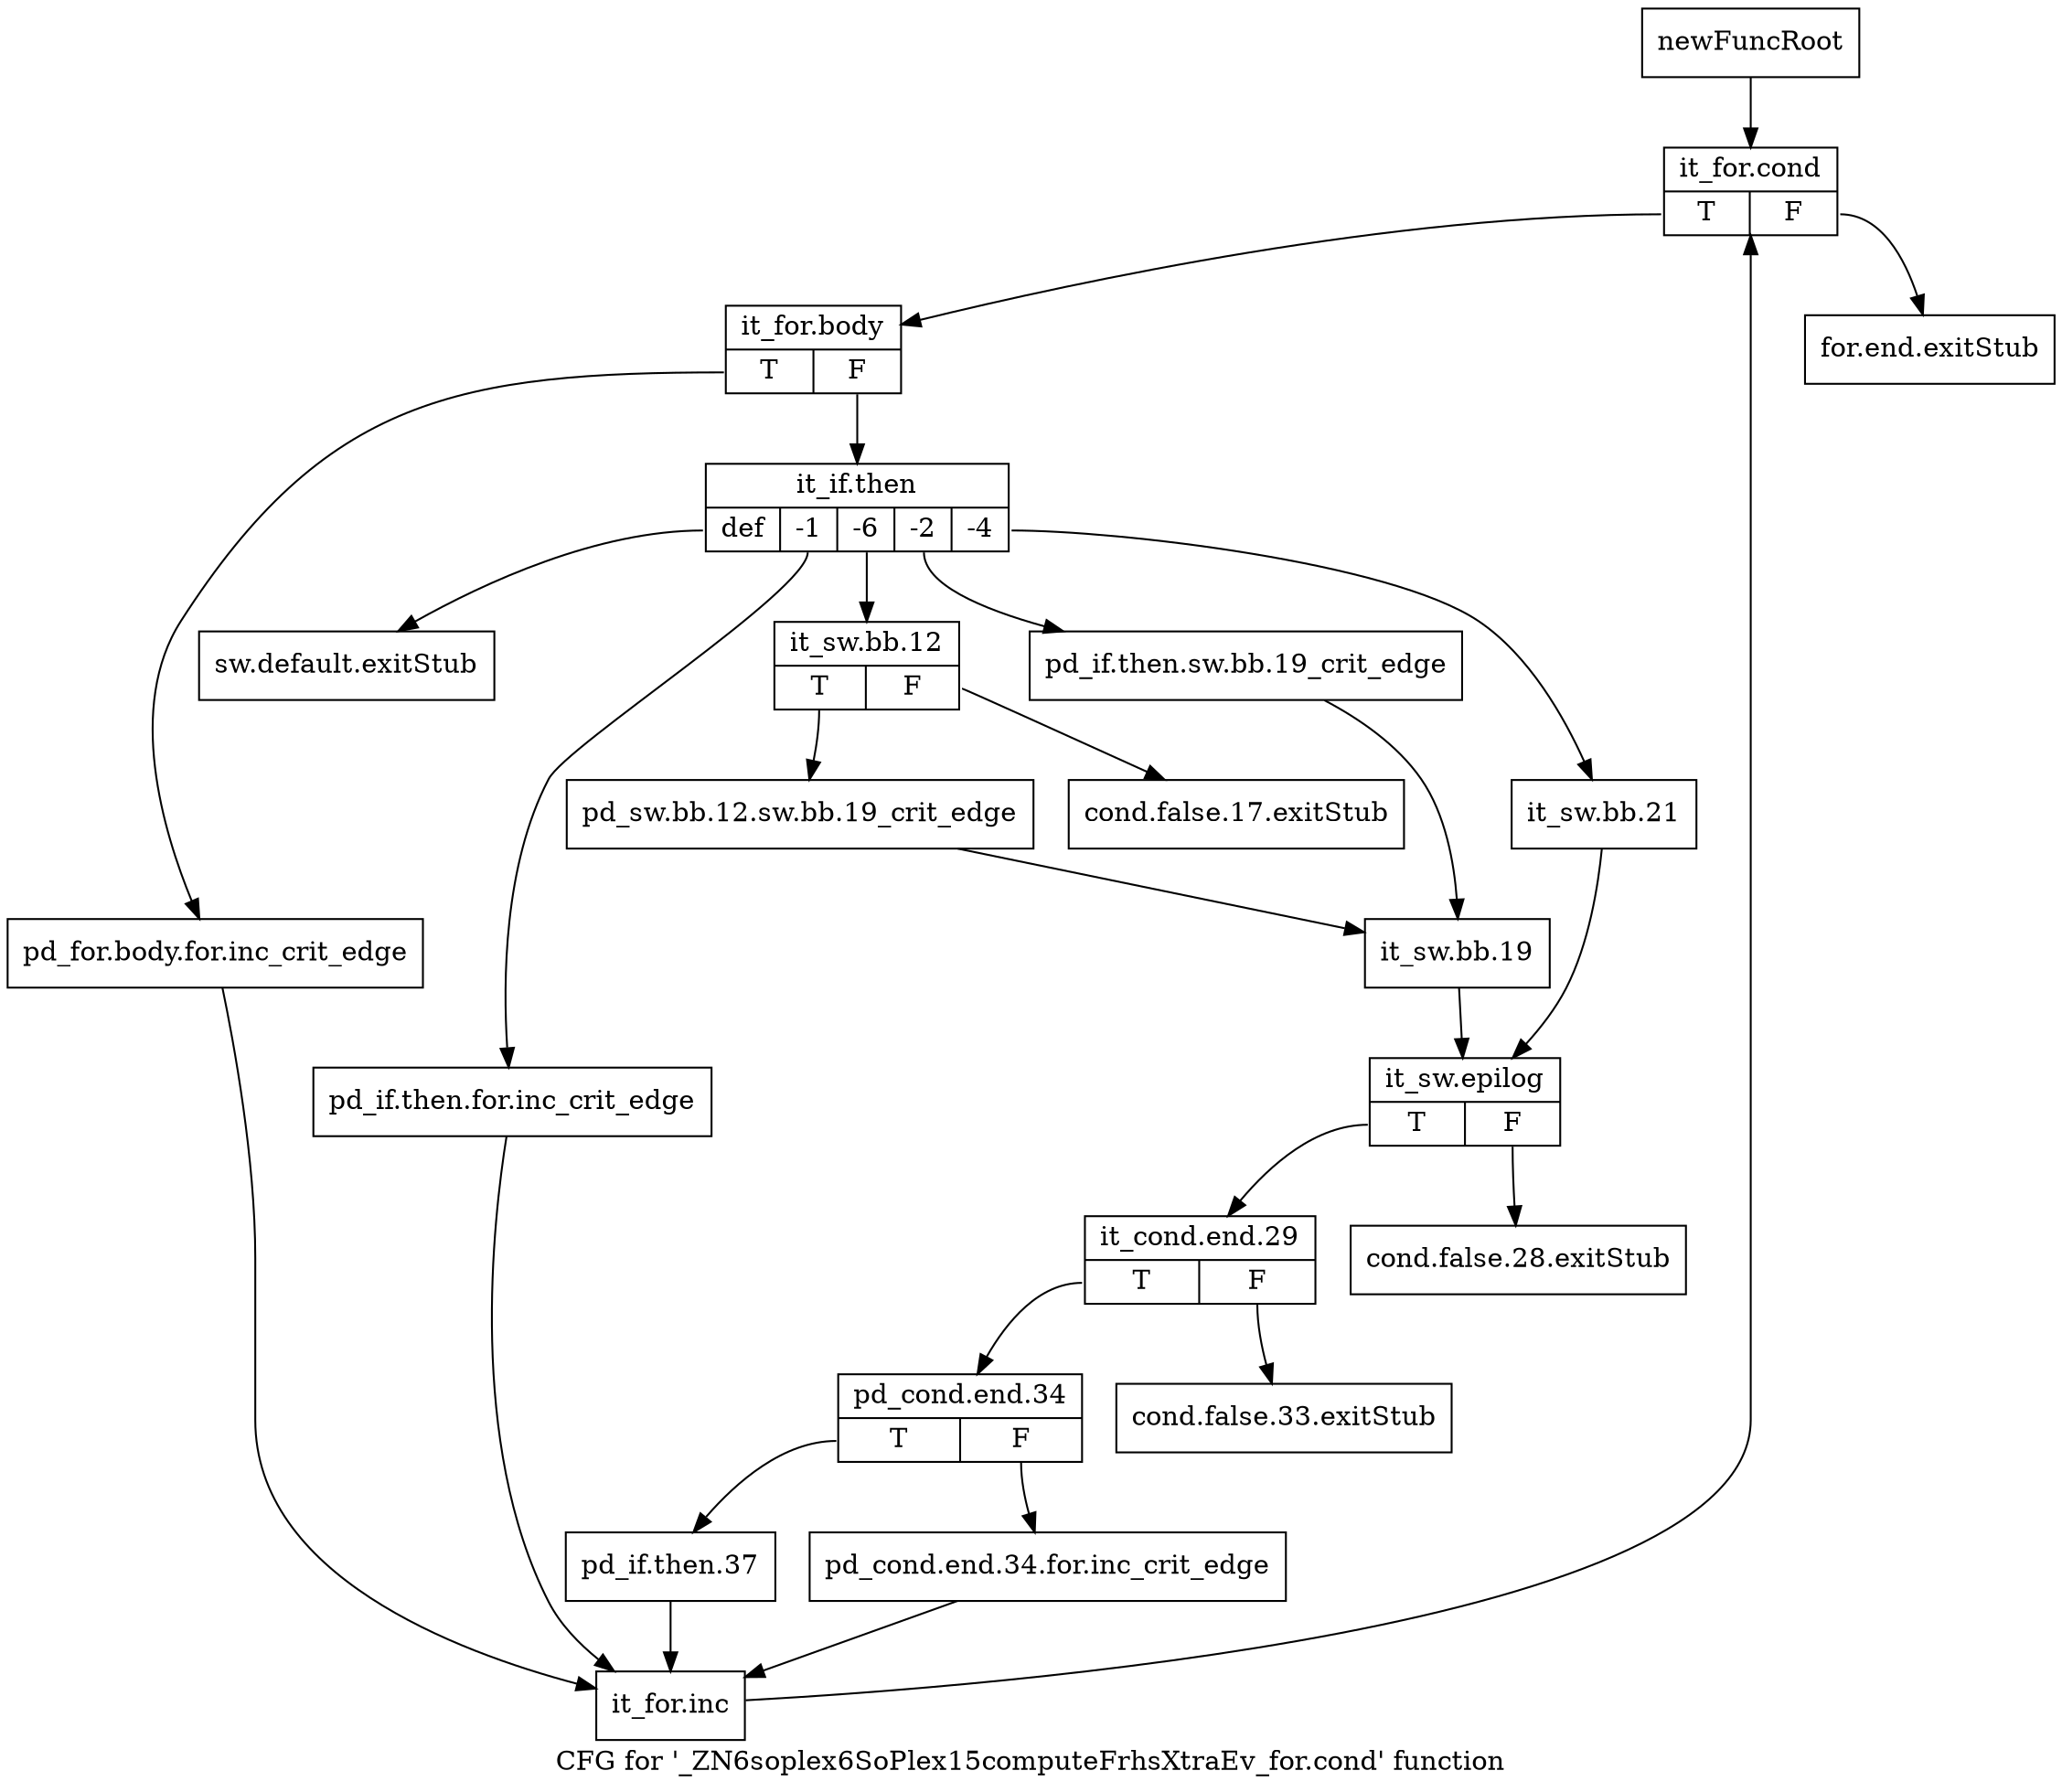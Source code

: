 digraph "CFG for '_ZN6soplex6SoPlex15computeFrhsXtraEv_for.cond' function" {
	label="CFG for '_ZN6soplex6SoPlex15computeFrhsXtraEv_for.cond' function";

	Node0x2f2e6b0 [shape=record,label="{newFuncRoot}"];
	Node0x2f2e6b0 -> Node0x2f2e890;
	Node0x2f2e700 [shape=record,label="{for.end.exitStub}"];
	Node0x2f2e750 [shape=record,label="{sw.default.exitStub}"];
	Node0x2f2e7a0 [shape=record,label="{cond.false.17.exitStub}"];
	Node0x2f2e7f0 [shape=record,label="{cond.false.28.exitStub}"];
	Node0x2f2e840 [shape=record,label="{cond.false.33.exitStub}"];
	Node0x2f2e890 [shape=record,label="{it_for.cond|{<s0>T|<s1>F}}"];
	Node0x2f2e890:s0 -> Node0x2f2e8e0;
	Node0x2f2e890:s1 -> Node0x2f2e700;
	Node0x2f2e8e0 [shape=record,label="{it_for.body|{<s0>T|<s1>F}}"];
	Node0x2f2e8e0:s0 -> Node0x2f2ecf0;
	Node0x2f2e8e0:s1 -> Node0x2f2e930;
	Node0x2f2e930 [shape=record,label="{it_if.then|{<s0>def|<s1>-1|<s2>-6|<s3>-2|<s4>-4}}"];
	Node0x2f2e930:s0 -> Node0x2f2e750;
	Node0x2f2e930:s1 -> Node0x2f2eca0;
	Node0x2f2e930:s2 -> Node0x2f2ea20;
	Node0x2f2e930:s3 -> Node0x2f2e9d0;
	Node0x2f2e930:s4 -> Node0x2f2e980;
	Node0x2f2e980 [shape=record,label="{it_sw.bb.21}"];
	Node0x2f2e980 -> Node0x2f2eb10;
	Node0x2f2e9d0 [shape=record,label="{pd_if.then.sw.bb.19_crit_edge}"];
	Node0x2f2e9d0 -> Node0x2f2eac0;
	Node0x2f2ea20 [shape=record,label="{it_sw.bb.12|{<s0>T|<s1>F}}"];
	Node0x2f2ea20:s0 -> Node0x2f2ea70;
	Node0x2f2ea20:s1 -> Node0x2f2e7a0;
	Node0x2f2ea70 [shape=record,label="{pd_sw.bb.12.sw.bb.19_crit_edge}"];
	Node0x2f2ea70 -> Node0x2f2eac0;
	Node0x2f2eac0 [shape=record,label="{it_sw.bb.19}"];
	Node0x2f2eac0 -> Node0x2f2eb10;
	Node0x2f2eb10 [shape=record,label="{it_sw.epilog|{<s0>T|<s1>F}}"];
	Node0x2f2eb10:s0 -> Node0x2f2eb60;
	Node0x2f2eb10:s1 -> Node0x2f2e7f0;
	Node0x2f2eb60 [shape=record,label="{it_cond.end.29|{<s0>T|<s1>F}}"];
	Node0x2f2eb60:s0 -> Node0x2f2ebb0;
	Node0x2f2eb60:s1 -> Node0x2f2e840;
	Node0x2f2ebb0 [shape=record,label="{pd_cond.end.34|{<s0>T|<s1>F}}"];
	Node0x2f2ebb0:s0 -> Node0x2f2ec50;
	Node0x2f2ebb0:s1 -> Node0x2f2ec00;
	Node0x2f2ec00 [shape=record,label="{pd_cond.end.34.for.inc_crit_edge}"];
	Node0x2f2ec00 -> Node0x2f2ed40;
	Node0x2f2ec50 [shape=record,label="{pd_if.then.37}"];
	Node0x2f2ec50 -> Node0x2f2ed40;
	Node0x2f2eca0 [shape=record,label="{pd_if.then.for.inc_crit_edge}"];
	Node0x2f2eca0 -> Node0x2f2ed40;
	Node0x2f2ecf0 [shape=record,label="{pd_for.body.for.inc_crit_edge}"];
	Node0x2f2ecf0 -> Node0x2f2ed40;
	Node0x2f2ed40 [shape=record,label="{it_for.inc}"];
	Node0x2f2ed40 -> Node0x2f2e890;
}
